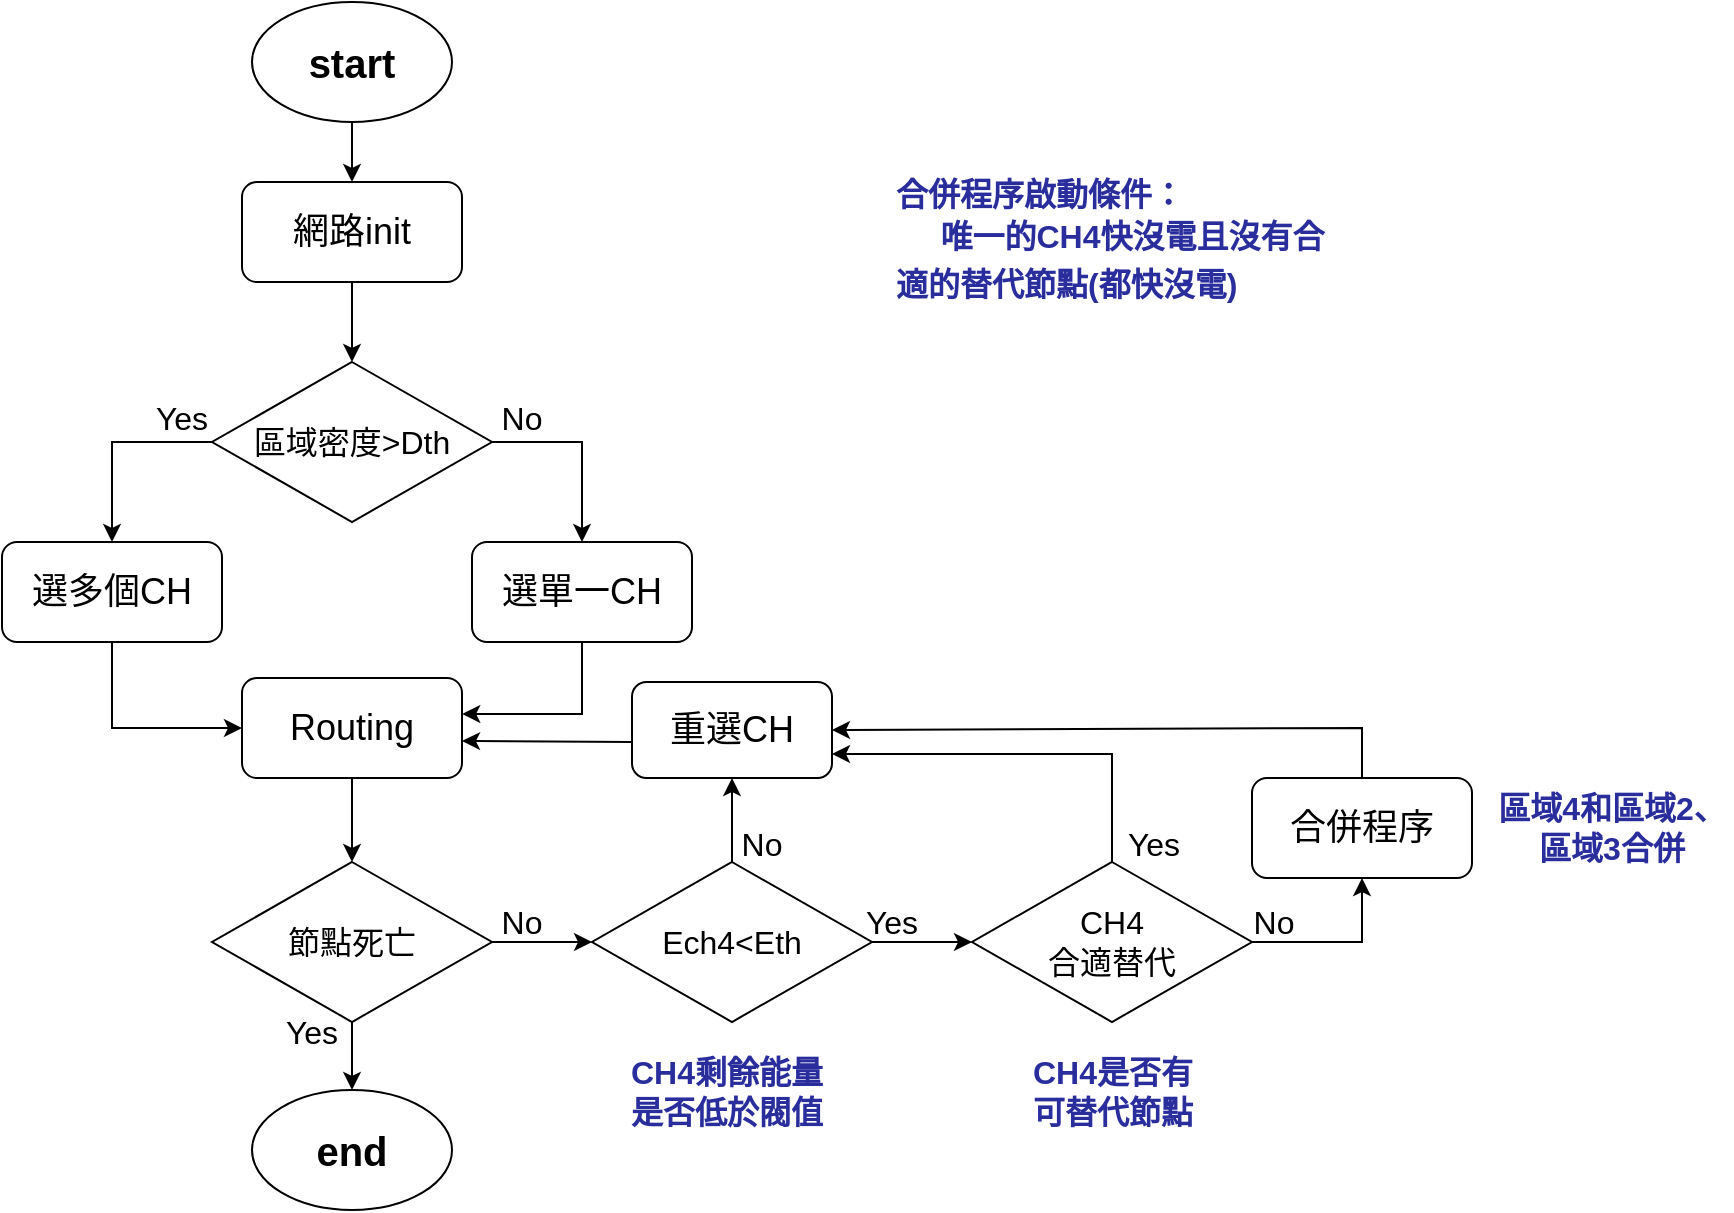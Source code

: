 <mxfile version="24.1.0" type="device">
  <diagram name="第 1 页" id="KvUgNX5CR6hdLUqHSTG-">
    <mxGraphModel dx="1220" dy="655" grid="1" gridSize="10" guides="1" tooltips="1" connect="1" arrows="1" fold="1" page="1" pageScale="1" pageWidth="1169" pageHeight="827" math="0" shadow="0">
      <root>
        <mxCell id="0" />
        <mxCell id="1" parent="0" />
        <mxCell id="aKY2_UttIOgnXmsmqeeC-8" value="" style="edgeStyle=orthogonalEdgeStyle;rounded=0;orthogonalLoop=1;jettySize=auto;html=1;" edge="1" parent="1" source="aKY2_UttIOgnXmsmqeeC-1" target="aKY2_UttIOgnXmsmqeeC-3">
          <mxGeometry relative="1" as="geometry" />
        </mxCell>
        <mxCell id="aKY2_UttIOgnXmsmqeeC-1" value="start" style="ellipse;whiteSpace=wrap;html=1;fontSize=20;fontStyle=1" vertex="1" parent="1">
          <mxGeometry x="190" y="50" width="100" height="60" as="geometry" />
        </mxCell>
        <mxCell id="aKY2_UttIOgnXmsmqeeC-2" value="end" style="ellipse;whiteSpace=wrap;html=1;fontSize=20;fontStyle=1" vertex="1" parent="1">
          <mxGeometry x="190" y="594" width="100" height="60" as="geometry" />
        </mxCell>
        <mxCell id="aKY2_UttIOgnXmsmqeeC-7" value="" style="edgeStyle=orthogonalEdgeStyle;rounded=0;orthogonalLoop=1;jettySize=auto;html=1;" edge="1" parent="1" source="aKY2_UttIOgnXmsmqeeC-3" target="aKY2_UttIOgnXmsmqeeC-5">
          <mxGeometry relative="1" as="geometry" />
        </mxCell>
        <mxCell id="aKY2_UttIOgnXmsmqeeC-3" value="網路init" style="rounded=1;whiteSpace=wrap;html=1;fontSize=18;" vertex="1" parent="1">
          <mxGeometry x="185" y="140" width="110" height="50" as="geometry" />
        </mxCell>
        <mxCell id="aKY2_UttIOgnXmsmqeeC-4" value="選單一CH" style="rounded=1;whiteSpace=wrap;html=1;fontSize=18;" vertex="1" parent="1">
          <mxGeometry x="300" y="320" width="110" height="50" as="geometry" />
        </mxCell>
        <mxCell id="aKY2_UttIOgnXmsmqeeC-5" value="區域密度&amp;gt;Dth" style="rhombus;whiteSpace=wrap;html=1;fontSize=16;" vertex="1" parent="1">
          <mxGeometry x="170" y="230" width="140" height="80" as="geometry" />
        </mxCell>
        <mxCell id="aKY2_UttIOgnXmsmqeeC-9" value="選多個CH" style="rounded=1;whiteSpace=wrap;html=1;fontSize=18;" vertex="1" parent="1">
          <mxGeometry x="65" y="320" width="110" height="50" as="geometry" />
        </mxCell>
        <mxCell id="aKY2_UttIOgnXmsmqeeC-10" value="" style="endArrow=classic;html=1;rounded=0;entryX=0.5;entryY=0;entryDx=0;entryDy=0;exitX=0;exitY=0.5;exitDx=0;exitDy=0;" edge="1" parent="1" source="aKY2_UttIOgnXmsmqeeC-5" target="aKY2_UttIOgnXmsmqeeC-9">
          <mxGeometry width="50" height="50" relative="1" as="geometry">
            <mxPoint x="670" y="420" as="sourcePoint" />
            <mxPoint x="720" y="370" as="targetPoint" />
            <Array as="points">
              <mxPoint x="120" y="270" />
            </Array>
          </mxGeometry>
        </mxCell>
        <mxCell id="aKY2_UttIOgnXmsmqeeC-14" value="" style="edgeStyle=orthogonalEdgeStyle;rounded=0;orthogonalLoop=1;jettySize=auto;html=1;" edge="1" parent="1" source="aKY2_UttIOgnXmsmqeeC-11" target="aKY2_UttIOgnXmsmqeeC-13">
          <mxGeometry relative="1" as="geometry" />
        </mxCell>
        <mxCell id="aKY2_UttIOgnXmsmqeeC-11" value="Routing" style="rounded=1;whiteSpace=wrap;html=1;fontSize=18;" vertex="1" parent="1">
          <mxGeometry x="185" y="388" width="110" height="50" as="geometry" />
        </mxCell>
        <mxCell id="aKY2_UttIOgnXmsmqeeC-15" value="" style="edgeStyle=orthogonalEdgeStyle;rounded=0;orthogonalLoop=1;jettySize=auto;html=1;" edge="1" parent="1" source="aKY2_UttIOgnXmsmqeeC-13" target="aKY2_UttIOgnXmsmqeeC-2">
          <mxGeometry relative="1" as="geometry" />
        </mxCell>
        <mxCell id="aKY2_UttIOgnXmsmqeeC-17" value="" style="edgeStyle=orthogonalEdgeStyle;rounded=0;orthogonalLoop=1;jettySize=auto;html=1;" edge="1" parent="1" source="aKY2_UttIOgnXmsmqeeC-13" target="aKY2_UttIOgnXmsmqeeC-16">
          <mxGeometry relative="1" as="geometry" />
        </mxCell>
        <mxCell id="aKY2_UttIOgnXmsmqeeC-13" value="節點死亡" style="rhombus;whiteSpace=wrap;html=1;fontSize=16;" vertex="1" parent="1">
          <mxGeometry x="170" y="480" width="140" height="80" as="geometry" />
        </mxCell>
        <mxCell id="aKY2_UttIOgnXmsmqeeC-23" value="" style="edgeStyle=orthogonalEdgeStyle;rounded=0;orthogonalLoop=1;jettySize=auto;html=1;" edge="1" parent="1" source="aKY2_UttIOgnXmsmqeeC-16" target="aKY2_UttIOgnXmsmqeeC-22">
          <mxGeometry relative="1" as="geometry" />
        </mxCell>
        <mxCell id="aKY2_UttIOgnXmsmqeeC-16" value="Ech4&amp;lt;Eth" style="rhombus;whiteSpace=wrap;html=1;fontSize=16;" vertex="1" parent="1">
          <mxGeometry x="360" y="480" width="140" height="80" as="geometry" />
        </mxCell>
        <mxCell id="aKY2_UttIOgnXmsmqeeC-18" value="No" style="text;html=1;align=center;verticalAlign=middle;whiteSpace=wrap;rounded=0;fontSize=16;" vertex="1" parent="1">
          <mxGeometry x="295" y="495" width="60" height="30" as="geometry" />
        </mxCell>
        <mxCell id="aKY2_UttIOgnXmsmqeeC-19" value="Yes" style="text;html=1;align=center;verticalAlign=middle;whiteSpace=wrap;rounded=0;fontSize=16;" vertex="1" parent="1">
          <mxGeometry x="190" y="550" width="60" height="30" as="geometry" />
        </mxCell>
        <mxCell id="aKY2_UttIOgnXmsmqeeC-20" value="Yes" style="text;html=1;align=center;verticalAlign=middle;whiteSpace=wrap;rounded=0;fontSize=16;" vertex="1" parent="1">
          <mxGeometry x="125" y="243" width="60" height="30" as="geometry" />
        </mxCell>
        <mxCell id="aKY2_UttIOgnXmsmqeeC-21" value="No" style="text;html=1;align=center;verticalAlign=middle;whiteSpace=wrap;rounded=0;fontSize=16;" vertex="1" parent="1">
          <mxGeometry x="295" y="243" width="60" height="30" as="geometry" />
        </mxCell>
        <mxCell id="aKY2_UttIOgnXmsmqeeC-22" value="CH4&lt;div&gt;合適替代&lt;/div&gt;" style="rhombus;whiteSpace=wrap;html=1;fontSize=16;" vertex="1" parent="1">
          <mxGeometry x="550" y="480" width="140" height="80" as="geometry" />
        </mxCell>
        <mxCell id="aKY2_UttIOgnXmsmqeeC-24" value="合併程序" style="rounded=1;whiteSpace=wrap;html=1;fontSize=18;" vertex="1" parent="1">
          <mxGeometry x="690" y="438" width="110" height="50" as="geometry" />
        </mxCell>
        <mxCell id="aKY2_UttIOgnXmsmqeeC-27" value="Yes" style="text;html=1;align=center;verticalAlign=middle;whiteSpace=wrap;rounded=0;fontSize=16;" vertex="1" parent="1">
          <mxGeometry x="480" y="495" width="60" height="30" as="geometry" />
        </mxCell>
        <mxCell id="aKY2_UttIOgnXmsmqeeC-28" value="No" style="text;html=1;align=center;verticalAlign=middle;whiteSpace=wrap;rounded=0;fontSize=16;" vertex="1" parent="1">
          <mxGeometry x="415" y="456" width="60" height="30" as="geometry" />
        </mxCell>
        <mxCell id="aKY2_UttIOgnXmsmqeeC-33" value="Yes" style="text;html=1;align=center;verticalAlign=middle;whiteSpace=wrap;rounded=0;fontSize=16;" vertex="1" parent="1">
          <mxGeometry x="611" y="456" width="60" height="30" as="geometry" />
        </mxCell>
        <mxCell id="aKY2_UttIOgnXmsmqeeC-34" value="" style="endArrow=classic;html=1;rounded=0;entryX=0.5;entryY=1;entryDx=0;entryDy=0;exitX=1;exitY=0.5;exitDx=0;exitDy=0;" edge="1" parent="1" source="aKY2_UttIOgnXmsmqeeC-22" target="aKY2_UttIOgnXmsmqeeC-24">
          <mxGeometry width="50" height="50" relative="1" as="geometry">
            <mxPoint x="610" y="620" as="sourcePoint" />
            <mxPoint x="660" y="570" as="targetPoint" />
            <Array as="points">
              <mxPoint x="745" y="520" />
            </Array>
          </mxGeometry>
        </mxCell>
        <mxCell id="aKY2_UttIOgnXmsmqeeC-35" value="No" style="text;html=1;align=center;verticalAlign=middle;whiteSpace=wrap;rounded=0;fontSize=16;" vertex="1" parent="1">
          <mxGeometry x="671" y="495" width="60" height="30" as="geometry" />
        </mxCell>
        <mxCell id="aKY2_UttIOgnXmsmqeeC-40" value="" style="endArrow=classic;html=1;rounded=0;exitX=1;exitY=0.5;exitDx=0;exitDy=0;entryX=0.5;entryY=0;entryDx=0;entryDy=0;" edge="1" parent="1" source="aKY2_UttIOgnXmsmqeeC-5" target="aKY2_UttIOgnXmsmqeeC-4">
          <mxGeometry width="50" height="50" relative="1" as="geometry">
            <mxPoint x="490" y="490" as="sourcePoint" />
            <mxPoint x="540" y="440" as="targetPoint" />
            <Array as="points">
              <mxPoint x="355" y="270" />
            </Array>
          </mxGeometry>
        </mxCell>
        <mxCell id="aKY2_UttIOgnXmsmqeeC-41" value="" style="endArrow=classic;html=1;rounded=0;exitX=0.5;exitY=1;exitDx=0;exitDy=0;entryX=0;entryY=0.5;entryDx=0;entryDy=0;" edge="1" parent="1" source="aKY2_UttIOgnXmsmqeeC-9" target="aKY2_UttIOgnXmsmqeeC-11">
          <mxGeometry width="50" height="50" relative="1" as="geometry">
            <mxPoint x="250" y="520" as="sourcePoint" />
            <mxPoint x="300" y="470" as="targetPoint" />
            <Array as="points">
              <mxPoint x="120" y="413" />
            </Array>
          </mxGeometry>
        </mxCell>
        <mxCell id="aKY2_UttIOgnXmsmqeeC-43" value="重選CH" style="rounded=1;whiteSpace=wrap;html=1;fontSize=18;" vertex="1" parent="1">
          <mxGeometry x="380" y="390" width="100" height="48" as="geometry" />
        </mxCell>
        <mxCell id="aKY2_UttIOgnXmsmqeeC-45" value="" style="endArrow=classic;html=1;rounded=0;exitX=0.5;exitY=0;exitDx=0;exitDy=0;entryX=1;entryY=0.5;entryDx=0;entryDy=0;" edge="1" parent="1" source="aKY2_UttIOgnXmsmqeeC-24" target="aKY2_UttIOgnXmsmqeeC-43">
          <mxGeometry width="50" height="50" relative="1" as="geometry">
            <mxPoint x="480" y="450" as="sourcePoint" />
            <mxPoint x="530" y="400" as="targetPoint" />
            <Array as="points">
              <mxPoint x="745" y="413" />
            </Array>
          </mxGeometry>
        </mxCell>
        <mxCell id="aKY2_UttIOgnXmsmqeeC-48" value="" style="endArrow=classic;html=1;rounded=0;exitX=0.5;exitY=1;exitDx=0;exitDy=0;entryX=1.001;entryY=0.299;entryDx=0;entryDy=0;entryPerimeter=0;" edge="1" parent="1" source="aKY2_UttIOgnXmsmqeeC-4">
          <mxGeometry width="50" height="50" relative="1" as="geometry">
            <mxPoint x="355" y="373" as="sourcePoint" />
            <mxPoint x="295.11" y="405.95" as="targetPoint" />
            <Array as="points">
              <mxPoint x="355" y="406" />
            </Array>
          </mxGeometry>
        </mxCell>
        <mxCell id="aKY2_UttIOgnXmsmqeeC-50" value="" style="endArrow=classic;html=1;rounded=0;exitX=0.5;exitY=0;exitDx=0;exitDy=0;entryX=1;entryY=0.75;entryDx=0;entryDy=0;" edge="1" parent="1" source="aKY2_UttIOgnXmsmqeeC-22" target="aKY2_UttIOgnXmsmqeeC-43">
          <mxGeometry width="50" height="50" relative="1" as="geometry">
            <mxPoint x="570" y="450" as="sourcePoint" />
            <mxPoint x="671" y="370" as="targetPoint" />
            <Array as="points">
              <mxPoint x="620" y="426" />
            </Array>
          </mxGeometry>
        </mxCell>
        <mxCell id="aKY2_UttIOgnXmsmqeeC-51" value="" style="endArrow=classic;html=1;rounded=0;exitX=0.5;exitY=0;exitDx=0;exitDy=0;entryX=0.5;entryY=1;entryDx=0;entryDy=0;" edge="1" parent="1" source="aKY2_UttIOgnXmsmqeeC-16" target="aKY2_UttIOgnXmsmqeeC-43">
          <mxGeometry width="50" height="50" relative="1" as="geometry">
            <mxPoint x="310" y="390" as="sourcePoint" />
            <mxPoint x="360" y="340" as="targetPoint" />
          </mxGeometry>
        </mxCell>
        <mxCell id="aKY2_UttIOgnXmsmqeeC-52" value="" style="endArrow=classic;html=1;rounded=0;exitX=0;exitY=0.75;exitDx=0;exitDy=0;entryX=1;entryY=0.75;entryDx=0;entryDy=0;" edge="1" parent="1">
          <mxGeometry width="50" height="50" relative="1" as="geometry">
            <mxPoint x="380" y="420" as="sourcePoint" />
            <mxPoint x="295" y="419.5" as="targetPoint" />
          </mxGeometry>
        </mxCell>
        <mxCell id="aKY2_UttIOgnXmsmqeeC-53" value="CH4剩餘能量是否低於閥值" style="text;html=1;align=center;verticalAlign=middle;whiteSpace=wrap;rounded=0;fontColor=#2a2e9d;fontStyle=1;fontSize=16;" vertex="1" parent="1">
          <mxGeometry x="375" y="570" width="105" height="50" as="geometry" />
        </mxCell>
        <mxCell id="aKY2_UttIOgnXmsmqeeC-54" value="CH4是否有&lt;div&gt;可替代節點&lt;/div&gt;" style="text;html=1;align=center;verticalAlign=middle;whiteSpace=wrap;rounded=0;fontColor=#2a2e9d;fontStyle=1;fontSize=16;" vertex="1" parent="1">
          <mxGeometry x="567.5" y="570" width="105" height="50" as="geometry" />
        </mxCell>
        <mxCell id="aKY2_UttIOgnXmsmqeeC-55" value="區域4和區域2、區域3合併" style="text;html=1;align=center;verticalAlign=middle;whiteSpace=wrap;rounded=0;fontColor=#2a2e9d;fontStyle=1;fontSize=16;" vertex="1" parent="1">
          <mxGeometry x="810" y="438" width="120" height="50" as="geometry" />
        </mxCell>
        <mxCell id="aKY2_UttIOgnXmsmqeeC-56" value="合併程序啟動條件：&lt;div style=&quot;line-height: 150%;&quot;&gt;&amp;nbsp; &amp;nbsp; &amp;nbsp;唯一的CH4快沒電且沒有合適的替代節點(都快沒電)&lt;/div&gt;" style="text;html=1;align=left;verticalAlign=middle;whiteSpace=wrap;rounded=0;fontColor=#2a2e9d;fontStyle=1;fontSize=16;spacing=2;spacingBottom=0;" vertex="1" parent="1">
          <mxGeometry x="510" y="130" width="220" height="80" as="geometry" />
        </mxCell>
      </root>
    </mxGraphModel>
  </diagram>
</mxfile>
